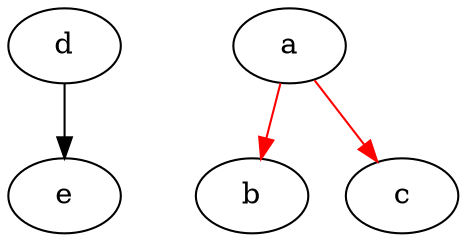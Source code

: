 digraph {

"d"->"e"	[penwidth=1.000000, color=black]
"a"->"b"	[penwidth=1.000000, color=red]
"a"->"c"	[penwidth=1.000000, color=red]


}